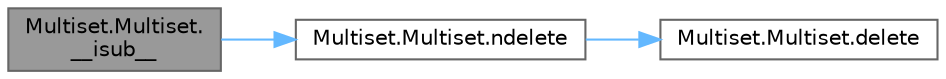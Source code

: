 digraph "Multiset.Multiset.__isub__"
{
 // LATEX_PDF_SIZE
  bgcolor="transparent";
  edge [fontname=Helvetica,fontsize=10,labelfontname=Helvetica,labelfontsize=10];
  node [fontname=Helvetica,fontsize=10,shape=box,height=0.2,width=0.4];
  rankdir="LR";
  Node1 [id="Node000001",label="Multiset.Multiset.\l__isub__",height=0.2,width=0.4,color="gray40", fillcolor="grey60", style="filled", fontcolor="black",tooltip=" "];
  Node1 -> Node2 [id="edge1_Node000001_Node000002",color="steelblue1",style="solid",tooltip=" "];
  Node2 [id="Node000002",label="Multiset.Multiset.ndelete",height=0.2,width=0.4,color="grey40", fillcolor="white", style="filled",URL="$classMultiset_1_1Multiset.html#adb9318f39a4f8f691ea4bcc9d33cf041",tooltip=" "];
  Node2 -> Node3 [id="edge2_Node000002_Node000003",color="steelblue1",style="solid",tooltip=" "];
  Node3 [id="Node000003",label="Multiset.Multiset.delete",height=0.2,width=0.4,color="grey40", fillcolor="white", style="filled",URL="$classMultiset_1_1Multiset.html#a65aed54b70134b3d782613dc94a59b9e",tooltip=" "];
}
